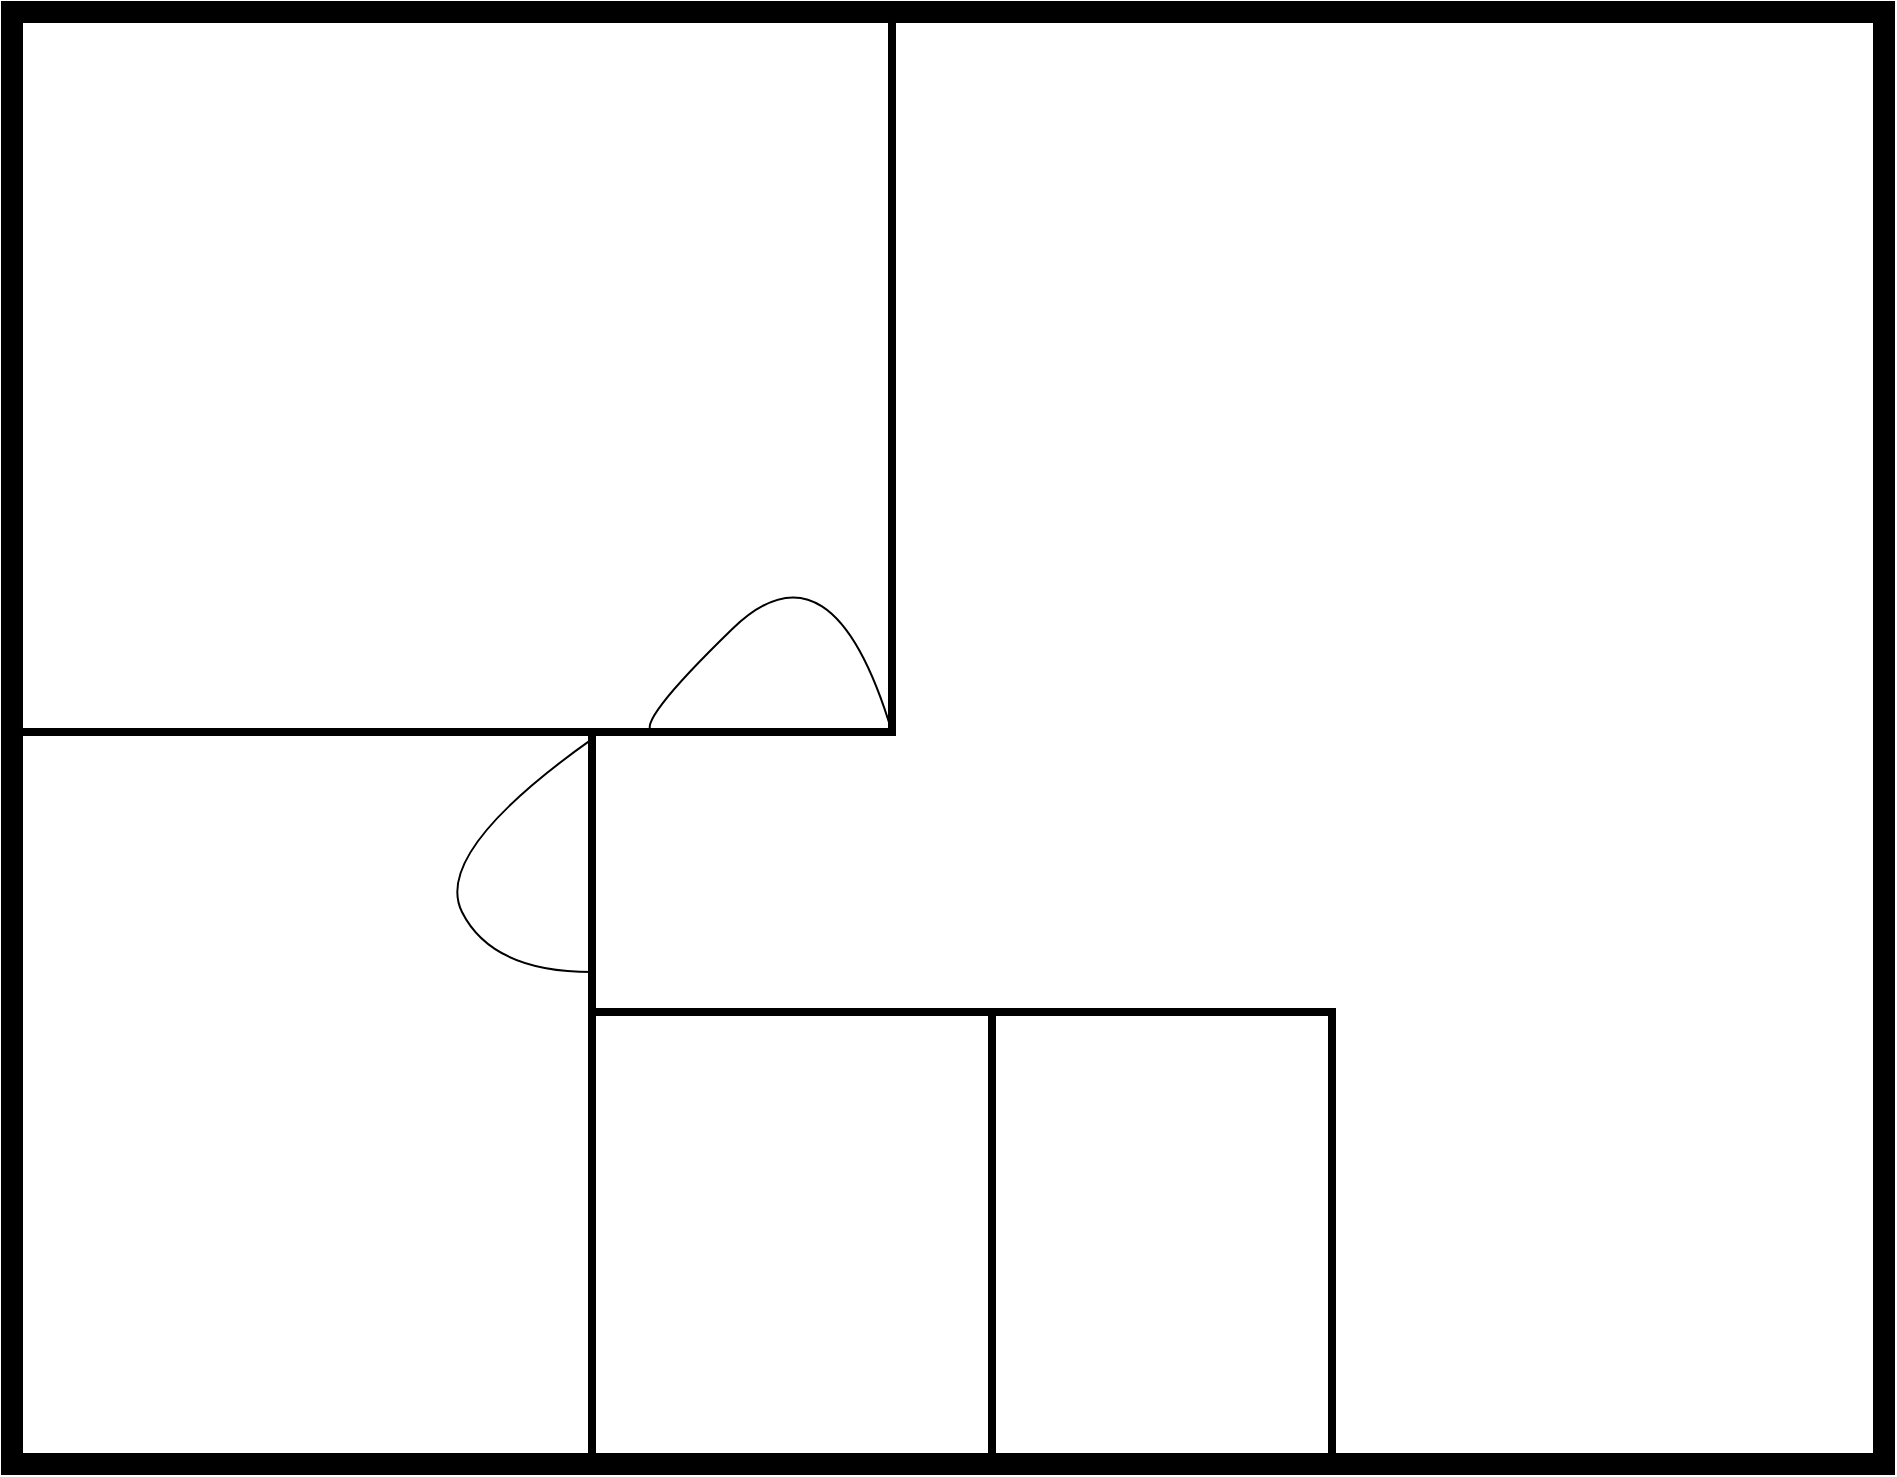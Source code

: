 <mxfile version="15.9.4" type="github">
  <diagram id="f0RrZm_dwljk18yw8r-3" name="Page-1">
    <mxGraphModel dx="632" dy="343" grid="1" gridSize="10" guides="1" tooltips="1" connect="1" arrows="1" fold="1" page="1" pageScale="1" pageWidth="1169" pageHeight="827" math="0" shadow="0">
      <root>
        <mxCell id="0" />
        <mxCell id="1" parent="0" />
        <mxCell id="Nhr0QOWk4sVuPaejaaME-1" value="" style="rounded=0;whiteSpace=wrap;html=1;strokeWidth=11;glass=0;fillColor=none;" vertex="1" parent="1">
          <mxGeometry x="120" y="80" width="936" height="726" as="geometry" />
        </mxCell>
        <mxCell id="Nhr0QOWk4sVuPaejaaME-2" value="" style="rounded=0;whiteSpace=wrap;html=1;glass=0;sketch=0;strokeWidth=4;fillColor=none;" vertex="1" parent="1">
          <mxGeometry x="120" y="80" width="440" height="360" as="geometry" />
        </mxCell>
        <mxCell id="Nhr0QOWk4sVuPaejaaME-3" value="" style="rounded=0;whiteSpace=wrap;html=1;glass=0;sketch=0;strokeWidth=4;fillColor=none;" vertex="1" parent="1">
          <mxGeometry x="120" y="440" width="290" height="366" as="geometry" />
        </mxCell>
        <mxCell id="Nhr0QOWk4sVuPaejaaME-4" value="" style="rounded=0;whiteSpace=wrap;html=1;glass=0;sketch=0;strokeWidth=4;fillColor=none;" vertex="1" parent="1">
          <mxGeometry x="410" y="580" width="200" height="226" as="geometry" />
        </mxCell>
        <mxCell id="Nhr0QOWk4sVuPaejaaME-5" value="" style="rounded=0;whiteSpace=wrap;html=1;glass=0;sketch=0;strokeWidth=4;fillColor=none;" vertex="1" parent="1">
          <mxGeometry x="610" y="580" width="170" height="226" as="geometry" />
        </mxCell>
        <mxCell id="Nhr0QOWk4sVuPaejaaME-9" value="" style="curved=1;endArrow=none;html=1;rounded=1;sketch=0;endFill=0;entryX=1.003;entryY=0.008;entryDx=0;entryDy=0;entryPerimeter=0;" edge="1" parent="1" target="Nhr0QOWk4sVuPaejaaME-3">
          <mxGeometry width="50" height="50" relative="1" as="geometry">
            <mxPoint x="410" y="560" as="sourcePoint" />
            <mxPoint x="460" y="510" as="targetPoint" />
            <Array as="points">
              <mxPoint x="360" y="560" />
              <mxPoint x="330" y="500" />
            </Array>
          </mxGeometry>
        </mxCell>
        <mxCell id="Nhr0QOWk4sVuPaejaaME-10" value="" style="curved=1;endArrow=none;html=1;rounded=1;sketch=0;endFill=0;entryX=0.729;entryY=1;entryDx=0;entryDy=0;exitX=1;exitY=1;exitDx=0;exitDy=0;entryPerimeter=0;" edge="1" parent="1" source="Nhr0QOWk4sVuPaejaaME-2" target="Nhr0QOWk4sVuPaejaaME-2">
          <mxGeometry width="50" height="50" relative="1" as="geometry">
            <mxPoint x="480.87" y="339.998" as="sourcePoint" />
            <mxPoint x="480" y="437.23" as="targetPoint" />
            <Array as="points">
              <mxPoint x="530" y="340" />
              <mxPoint x="430" y="437.23" />
            </Array>
          </mxGeometry>
        </mxCell>
      </root>
    </mxGraphModel>
  </diagram>
</mxfile>
